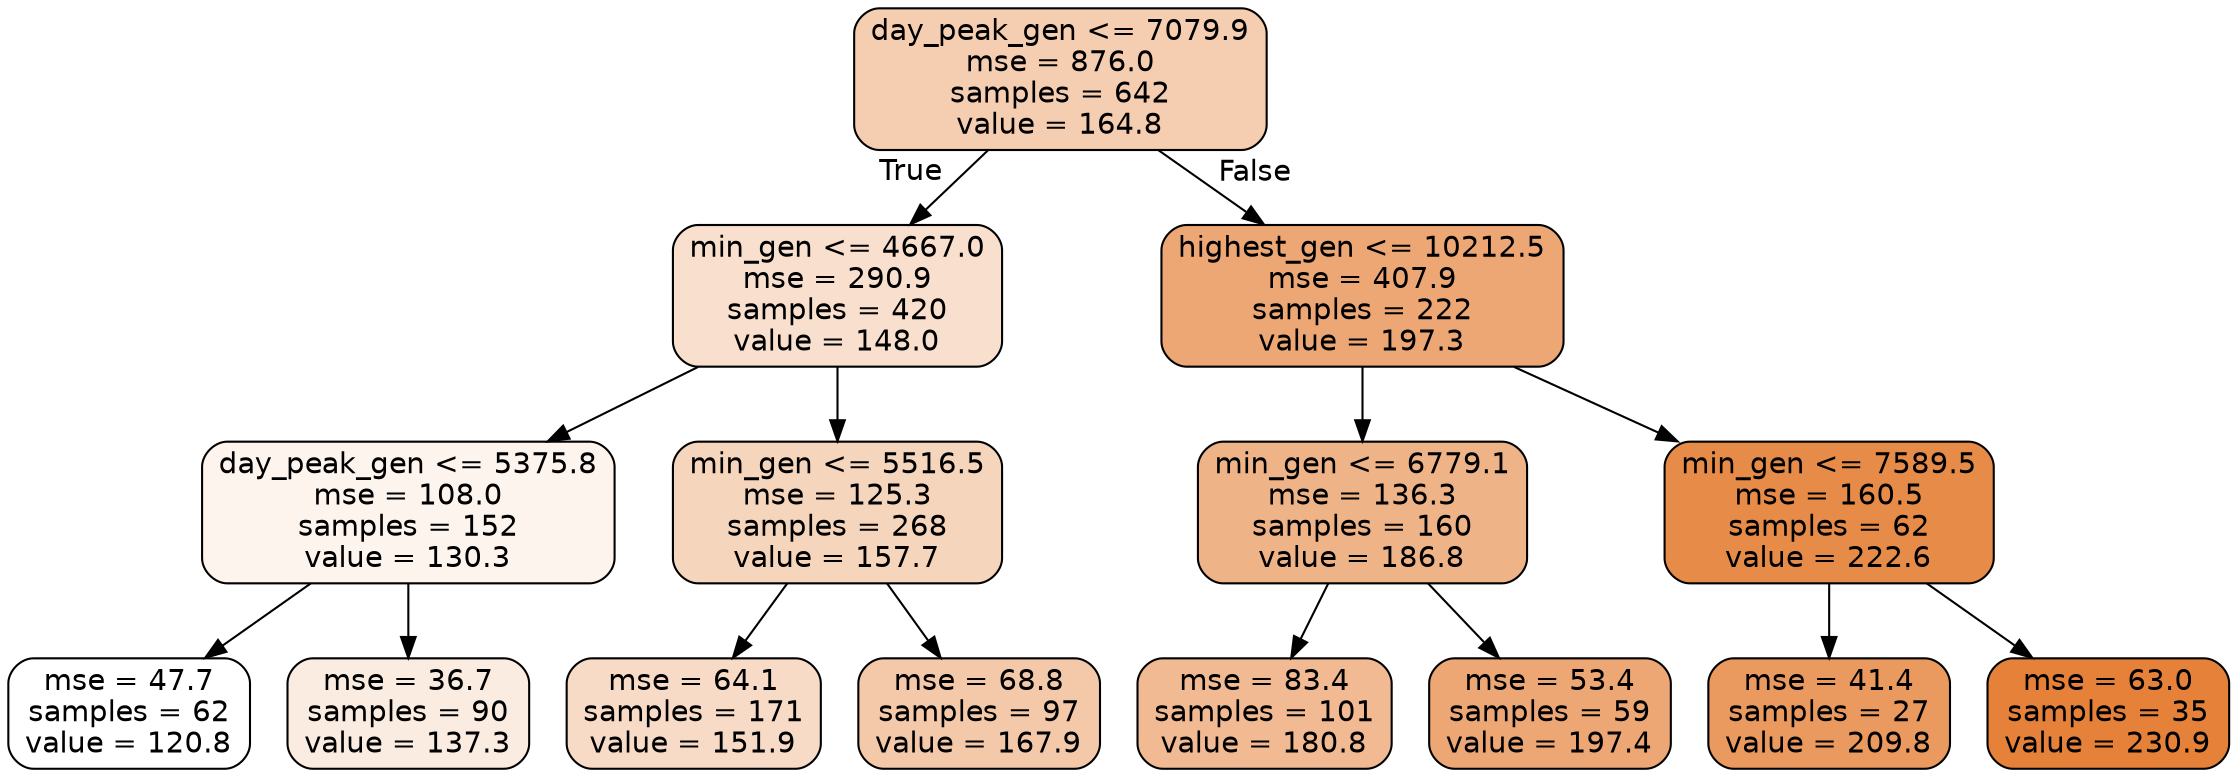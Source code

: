digraph Tree {
node [shape=box, style="filled, rounded", color="black", fontname=helvetica] ;
edge [fontname=helvetica] ;
0 [label="day_peak_gen <= 7079.9\nmse = 876.0\nsamples = 642\nvalue = 164.8", fillcolor="#f5cdb0"] ;
1 [label="min_gen <= 4667.0\nmse = 290.9\nsamples = 420\nvalue = 148.0", fillcolor="#f9e0ce"] ;
0 -> 1 [labeldistance=2.5, labelangle=45, headlabel="True"] ;
2 [label="day_peak_gen <= 5375.8\nmse = 108.0\nsamples = 152\nvalue = 130.3", fillcolor="#fdf4ee"] ;
1 -> 2 ;
3 [label="mse = 47.7\nsamples = 62\nvalue = 120.8", fillcolor="#ffffff"] ;
2 -> 3 ;
4 [label="mse = 36.7\nsamples = 90\nvalue = 137.3", fillcolor="#fbece1"] ;
2 -> 4 ;
5 [label="min_gen <= 5516.5\nmse = 125.3\nsamples = 268\nvalue = 157.7", fillcolor="#f6d5bd"] ;
1 -> 5 ;
6 [label="mse = 64.1\nsamples = 171\nvalue = 151.9", fillcolor="#f8dbc7"] ;
5 -> 6 ;
7 [label="mse = 68.8\nsamples = 97\nvalue = 167.9", fillcolor="#f4c9aa"] ;
5 -> 7 ;
8 [label="highest_gen <= 10212.5\nmse = 407.9\nsamples = 222\nvalue = 197.3", fillcolor="#eda775"] ;
0 -> 8 [labeldistance=2.5, labelangle=-45, headlabel="False"] ;
9 [label="min_gen <= 6779.1\nmse = 136.3\nsamples = 160\nvalue = 186.8", fillcolor="#efb388"] ;
8 -> 9 ;
10 [label="mse = 83.4\nsamples = 101\nvalue = 180.8", fillcolor="#f1ba93"] ;
9 -> 10 ;
11 [label="mse = 53.4\nsamples = 59\nvalue = 197.4", fillcolor="#eda775"] ;
9 -> 11 ;
12 [label="min_gen <= 7589.5\nmse = 160.5\nsamples = 62\nvalue = 222.6", fillcolor="#e78b48"] ;
8 -> 12 ;
13 [label="mse = 41.4\nsamples = 27\nvalue = 209.8", fillcolor="#ea995f"] ;
12 -> 13 ;
14 [label="mse = 63.0\nsamples = 35\nvalue = 230.9", fillcolor="#e58139"] ;
12 -> 14 ;
}